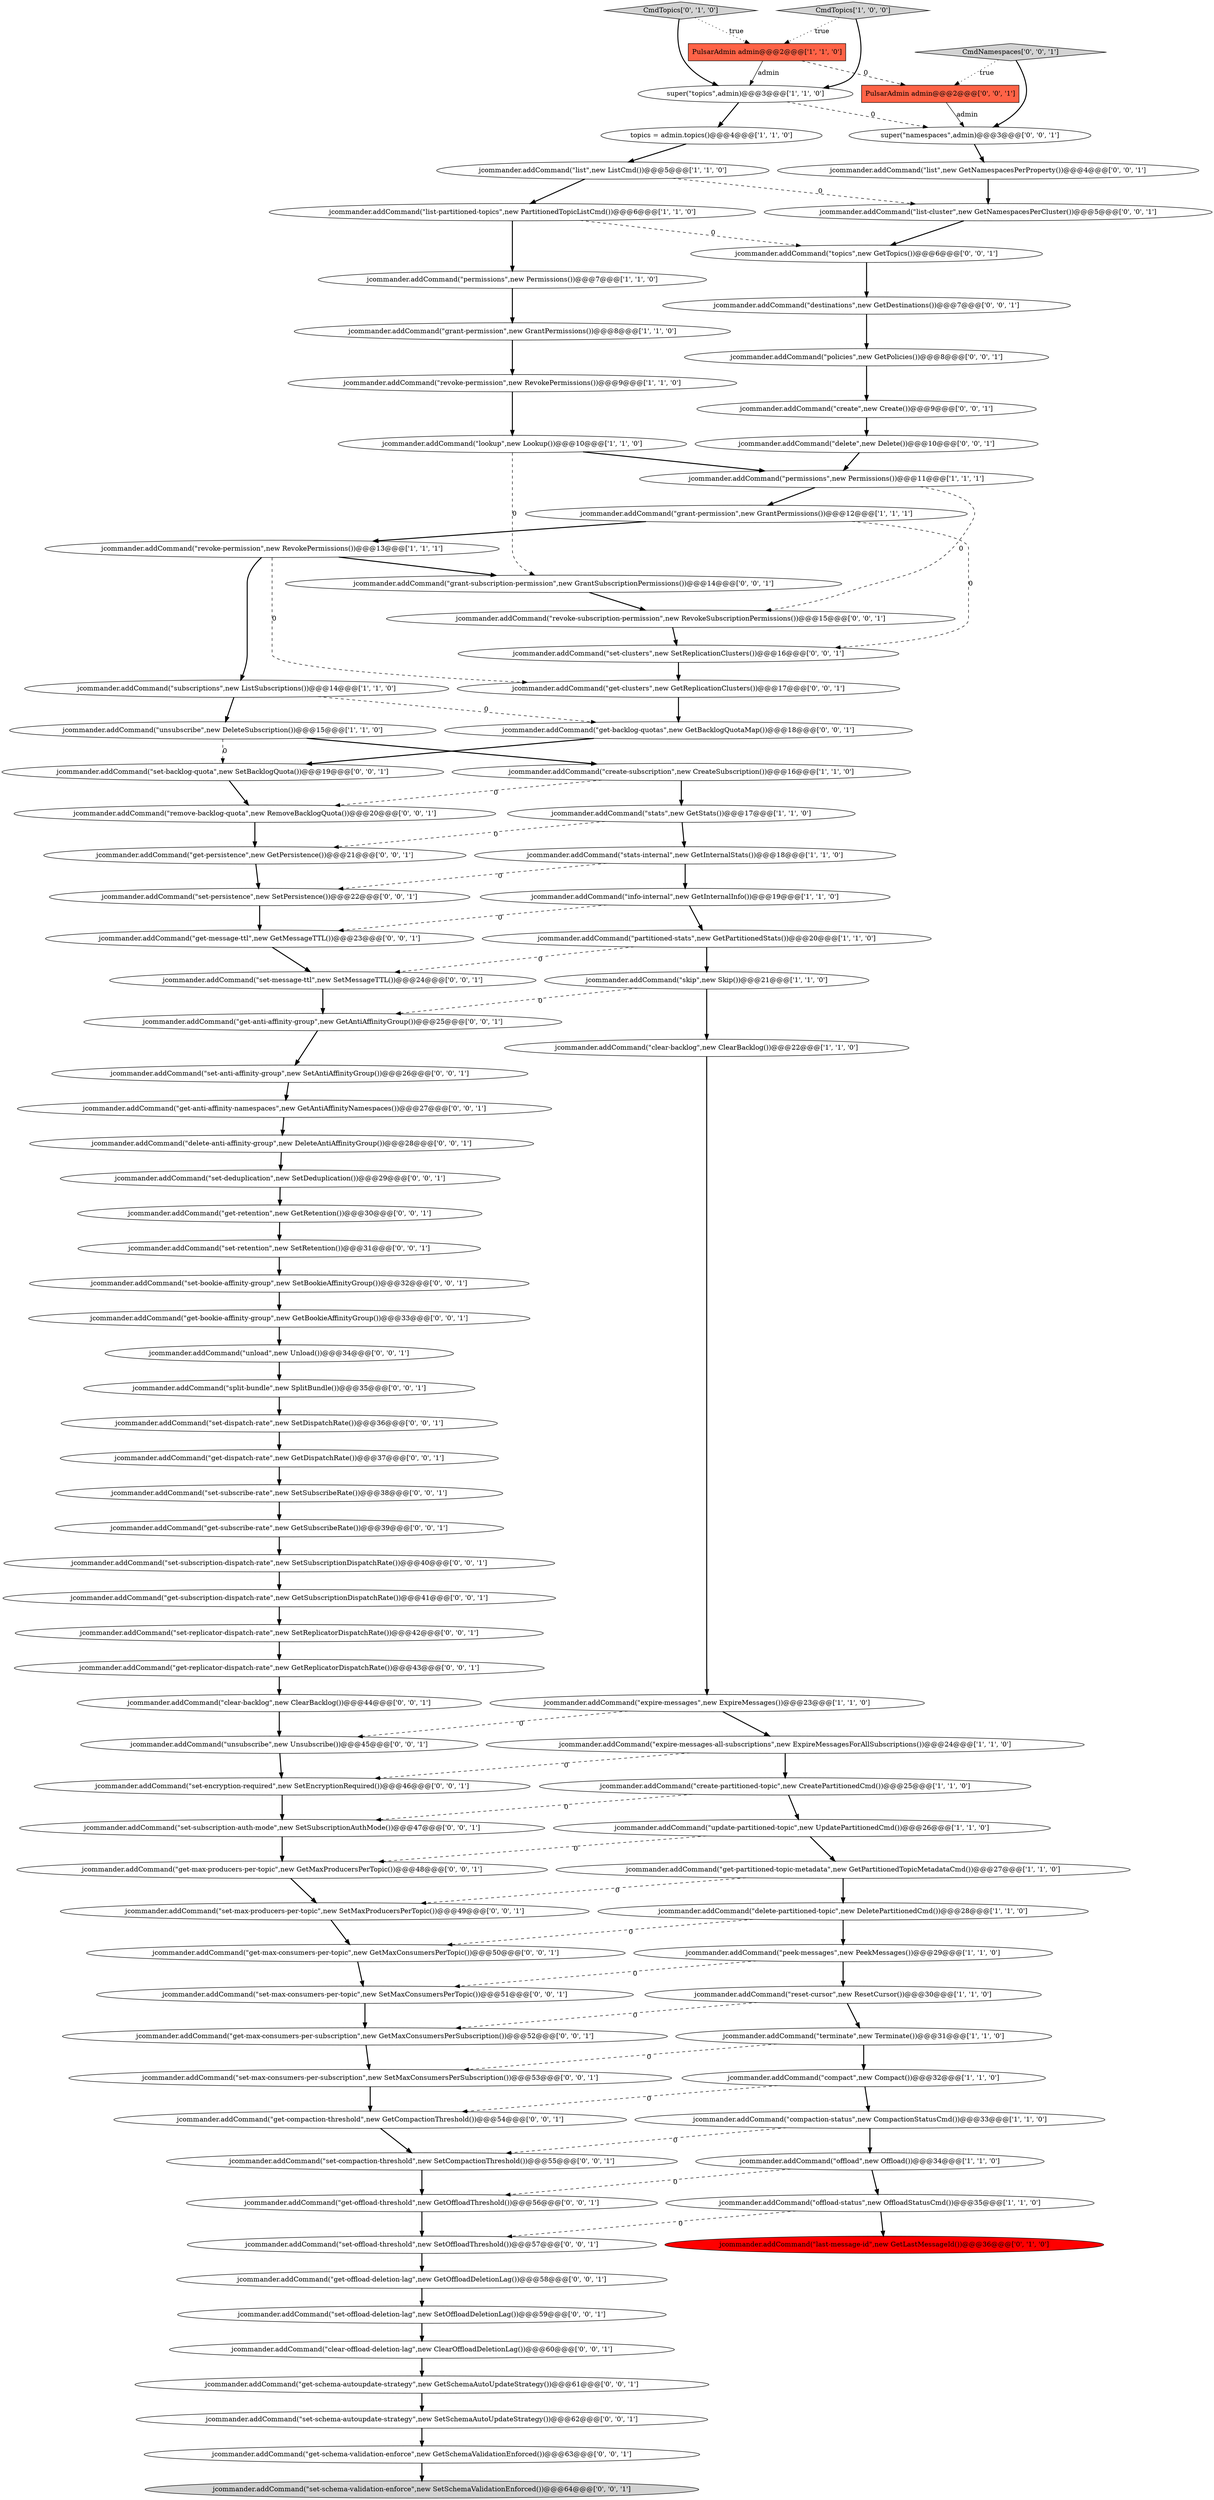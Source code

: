 digraph {
61 [style = filled, label = "CmdNamespaces['0', '0', '1']", fillcolor = lightgray, shape = diamond image = "AAA0AAABBB3BBB"];
66 [style = filled, label = "super(\"namespaces\",admin)@@@3@@@['0', '0', '1']", fillcolor = white, shape = ellipse image = "AAA0AAABBB3BBB"];
33 [style = filled, label = "jcommander.addCommand(\"compaction-status\",new CompactionStatusCmd())@@@33@@@['1', '1', '0']", fillcolor = white, shape = ellipse image = "AAA0AAABBB1BBB"];
31 [style = filled, label = "CmdTopics['1', '0', '0']", fillcolor = lightgray, shape = diamond image = "AAA0AAABBB1BBB"];
44 [style = filled, label = "jcommander.addCommand(\"set-replicator-dispatch-rate\",new SetReplicatorDispatchRate())@@@42@@@['0', '0', '1']", fillcolor = white, shape = ellipse image = "AAA0AAABBB3BBB"];
36 [style = filled, label = "CmdTopics['0', '1', '0']", fillcolor = lightgray, shape = diamond image = "AAA0AAABBB2BBB"];
49 [style = filled, label = "jcommander.addCommand(\"list\",new GetNamespacesPerProperty())@@@4@@@['0', '0', '1']", fillcolor = white, shape = ellipse image = "AAA0AAABBB3BBB"];
82 [style = filled, label = "jcommander.addCommand(\"set-max-consumers-per-topic\",new SetMaxConsumersPerTopic())@@@51@@@['0', '0', '1']", fillcolor = white, shape = ellipse image = "AAA0AAABBB3BBB"];
2 [style = filled, label = "jcommander.addCommand(\"partitioned-stats\",new GetPartitionedStats())@@@20@@@['1', '1', '0']", fillcolor = white, shape = ellipse image = "AAA0AAABBB1BBB"];
38 [style = filled, label = "jcommander.addCommand(\"get-backlog-quotas\",new GetBacklogQuotaMap())@@@18@@@['0', '0', '1']", fillcolor = white, shape = ellipse image = "AAA0AAABBB3BBB"];
54 [style = filled, label = "jcommander.addCommand(\"get-schema-validation-enforce\",new GetSchemaValidationEnforced())@@@63@@@['0', '0', '1']", fillcolor = white, shape = ellipse image = "AAA0AAABBB3BBB"];
91 [style = filled, label = "jcommander.addCommand(\"set-max-producers-per-topic\",new SetMaxProducersPerTopic())@@@49@@@['0', '0', '1']", fillcolor = white, shape = ellipse image = "AAA0AAABBB3BBB"];
16 [style = filled, label = "jcommander.addCommand(\"offload-status\",new OffloadStatusCmd())@@@35@@@['1', '1', '0']", fillcolor = white, shape = ellipse image = "AAA0AAABBB1BBB"];
92 [style = filled, label = "jcommander.addCommand(\"get-message-ttl\",new GetMessageTTL())@@@23@@@['0', '0', '1']", fillcolor = white, shape = ellipse image = "AAA0AAABBB3BBB"];
6 [style = filled, label = "topics = admin.topics()@@@4@@@['1', '1', '0']", fillcolor = white, shape = ellipse image = "AAA0AAABBB1BBB"];
64 [style = filled, label = "jcommander.addCommand(\"set-subscribe-rate\",new SetSubscribeRate())@@@38@@@['0', '0', '1']", fillcolor = white, shape = ellipse image = "AAA0AAABBB3BBB"];
89 [style = filled, label = "jcommander.addCommand(\"set-compaction-threshold\",new SetCompactionThreshold())@@@55@@@['0', '0', '1']", fillcolor = white, shape = ellipse image = "AAA0AAABBB3BBB"];
94 [style = filled, label = "jcommander.addCommand(\"split-bundle\",new SplitBundle())@@@35@@@['0', '0', '1']", fillcolor = white, shape = ellipse image = "AAA0AAABBB3BBB"];
63 [style = filled, label = "jcommander.addCommand(\"topics\",new GetTopics())@@@6@@@['0', '0', '1']", fillcolor = white, shape = ellipse image = "AAA0AAABBB3BBB"];
4 [style = filled, label = "jcommander.addCommand(\"revoke-permission\",new RevokePermissions())@@@9@@@['1', '1', '0']", fillcolor = white, shape = ellipse image = "AAA0AAABBB1BBB"];
1 [style = filled, label = "jcommander.addCommand(\"get-partitioned-topic-metadata\",new GetPartitionedTopicMetadataCmd())@@@27@@@['1', '1', '0']", fillcolor = white, shape = ellipse image = "AAA0AAABBB1BBB"];
93 [style = filled, label = "jcommander.addCommand(\"set-anti-affinity-group\",new SetAntiAffinityGroup())@@@26@@@['0', '0', '1']", fillcolor = white, shape = ellipse image = "AAA0AAABBB3BBB"];
96 [style = filled, label = "jcommander.addCommand(\"clear-backlog\",new ClearBacklog())@@@44@@@['0', '0', '1']", fillcolor = white, shape = ellipse image = "AAA0AAABBB3BBB"];
14 [style = filled, label = "jcommander.addCommand(\"reset-cursor\",new ResetCursor())@@@30@@@['1', '1', '0']", fillcolor = white, shape = ellipse image = "AAA0AAABBB1BBB"];
84 [style = filled, label = "jcommander.addCommand(\"create\",new Create())@@@9@@@['0', '0', '1']", fillcolor = white, shape = ellipse image = "AAA0AAABBB3BBB"];
21 [style = filled, label = "jcommander.addCommand(\"lookup\",new Lookup())@@@10@@@['1', '1', '0']", fillcolor = white, shape = ellipse image = "AAA0AAABBB1BBB"];
10 [style = filled, label = "jcommander.addCommand(\"permissions\",new Permissions())@@@11@@@['1', '1', '1']", fillcolor = white, shape = ellipse image = "AAA0AAABBB1BBB"];
79 [style = filled, label = "jcommander.addCommand(\"revoke-subscription-permission\",new RevokeSubscriptionPermissions())@@@15@@@['0', '0', '1']", fillcolor = white, shape = ellipse image = "AAA0AAABBB3BBB"];
13 [style = filled, label = "jcommander.addCommand(\"create-subscription\",new CreateSubscription())@@@16@@@['1', '1', '0']", fillcolor = white, shape = ellipse image = "AAA0AAABBB1BBB"];
62 [style = filled, label = "jcommander.addCommand(\"delete\",new Delete())@@@10@@@['0', '0', '1']", fillcolor = white, shape = ellipse image = "AAA0AAABBB3BBB"];
17 [style = filled, label = "jcommander.addCommand(\"peek-messages\",new PeekMessages())@@@29@@@['1', '1', '0']", fillcolor = white, shape = ellipse image = "AAA0AAABBB1BBB"];
90 [style = filled, label = "jcommander.addCommand(\"remove-backlog-quota\",new RemoveBacklogQuota())@@@20@@@['0', '0', '1']", fillcolor = white, shape = ellipse image = "AAA0AAABBB3BBB"];
39 [style = filled, label = "jcommander.addCommand(\"unload\",new Unload())@@@34@@@['0', '0', '1']", fillcolor = white, shape = ellipse image = "AAA0AAABBB3BBB"];
68 [style = filled, label = "jcommander.addCommand(\"get-anti-affinity-namespaces\",new GetAntiAffinityNamespaces())@@@27@@@['0', '0', '1']", fillcolor = white, shape = ellipse image = "AAA0AAABBB3BBB"];
41 [style = filled, label = "jcommander.addCommand(\"set-retention\",new SetRetention())@@@31@@@['0', '0', '1']", fillcolor = white, shape = ellipse image = "AAA0AAABBB3BBB"];
22 [style = filled, label = "jcommander.addCommand(\"delete-partitioned-topic\",new DeletePartitionedCmd())@@@28@@@['1', '1', '0']", fillcolor = white, shape = ellipse image = "AAA0AAABBB1BBB"];
9 [style = filled, label = "jcommander.addCommand(\"compact\",new Compact())@@@32@@@['1', '1', '0']", fillcolor = white, shape = ellipse image = "AAA0AAABBB1BBB"];
19 [style = filled, label = "jcommander.addCommand(\"offload\",new Offload())@@@34@@@['1', '1', '0']", fillcolor = white, shape = ellipse image = "AAA0AAABBB1BBB"];
42 [style = filled, label = "jcommander.addCommand(\"set-offload-deletion-lag\",new SetOffloadDeletionLag())@@@59@@@['0', '0', '1']", fillcolor = white, shape = ellipse image = "AAA0AAABBB3BBB"];
70 [style = filled, label = "jcommander.addCommand(\"set-schema-autoupdate-strategy\",new SetSchemaAutoUpdateStrategy())@@@62@@@['0', '0', '1']", fillcolor = white, shape = ellipse image = "AAA0AAABBB3BBB"];
45 [style = filled, label = "jcommander.addCommand(\"set-bookie-affinity-group\",new SetBookieAffinityGroup())@@@32@@@['0', '0', '1']", fillcolor = white, shape = ellipse image = "AAA0AAABBB3BBB"];
55 [style = filled, label = "jcommander.addCommand(\"delete-anti-affinity-group\",new DeleteAntiAffinityGroup())@@@28@@@['0', '0', '1']", fillcolor = white, shape = ellipse image = "AAA0AAABBB3BBB"];
5 [style = filled, label = "jcommander.addCommand(\"unsubscribe\",new DeleteSubscription())@@@15@@@['1', '1', '0']", fillcolor = white, shape = ellipse image = "AAA0AAABBB1BBB"];
56 [style = filled, label = "jcommander.addCommand(\"get-dispatch-rate\",new GetDispatchRate())@@@37@@@['0', '0', '1']", fillcolor = white, shape = ellipse image = "AAA0AAABBB3BBB"];
57 [style = filled, label = "jcommander.addCommand(\"get-max-consumers-per-topic\",new GetMaxConsumersPerTopic())@@@50@@@['0', '0', '1']", fillcolor = white, shape = ellipse image = "AAA0AAABBB3BBB"];
18 [style = filled, label = "jcommander.addCommand(\"expire-messages-all-subscriptions\",new ExpireMessagesForAllSubscriptions())@@@24@@@['1', '1', '0']", fillcolor = white, shape = ellipse image = "AAA0AAABBB1BBB"];
59 [style = filled, label = "jcommander.addCommand(\"destinations\",new GetDestinations())@@@7@@@['0', '0', '1']", fillcolor = white, shape = ellipse image = "AAA0AAABBB3BBB"];
25 [style = filled, label = "PulsarAdmin admin@@@2@@@['1', '1', '0']", fillcolor = tomato, shape = box image = "AAA0AAABBB1BBB"];
24 [style = filled, label = "jcommander.addCommand(\"list-partitioned-topics\",new PartitionedTopicListCmd())@@@6@@@['1', '1', '0']", fillcolor = white, shape = ellipse image = "AAA0AAABBB1BBB"];
30 [style = filled, label = "jcommander.addCommand(\"clear-backlog\",new ClearBacklog())@@@22@@@['1', '1', '0']", fillcolor = white, shape = ellipse image = "AAA0AAABBB1BBB"];
50 [style = filled, label = "jcommander.addCommand(\"set-subscription-auth-mode\",new SetSubscriptionAuthMode())@@@47@@@['0', '0', '1']", fillcolor = white, shape = ellipse image = "AAA0AAABBB3BBB"];
53 [style = filled, label = "jcommander.addCommand(\"get-max-consumers-per-subscription\",new GetMaxConsumersPerSubscription())@@@52@@@['0', '0', '1']", fillcolor = white, shape = ellipse image = "AAA0AAABBB3BBB"];
26 [style = filled, label = "jcommander.addCommand(\"update-partitioned-topic\",new UpdatePartitionedCmd())@@@26@@@['1', '1', '0']", fillcolor = white, shape = ellipse image = "AAA0AAABBB1BBB"];
77 [style = filled, label = "jcommander.addCommand(\"set-max-consumers-per-subscription\",new SetMaxConsumersPerSubscription())@@@53@@@['0', '0', '1']", fillcolor = white, shape = ellipse image = "AAA0AAABBB3BBB"];
15 [style = filled, label = "jcommander.addCommand(\"create-partitioned-topic\",new CreatePartitionedCmd())@@@25@@@['1', '1', '0']", fillcolor = white, shape = ellipse image = "AAA0AAABBB1BBB"];
76 [style = filled, label = "jcommander.addCommand(\"get-offload-deletion-lag\",new GetOffloadDeletionLag())@@@58@@@['0', '0', '1']", fillcolor = white, shape = ellipse image = "AAA0AAABBB3BBB"];
46 [style = filled, label = "jcommander.addCommand(\"grant-subscription-permission\",new GrantSubscriptionPermissions())@@@14@@@['0', '0', '1']", fillcolor = white, shape = ellipse image = "AAA0AAABBB3BBB"];
83 [style = filled, label = "jcommander.addCommand(\"set-offload-threshold\",new SetOffloadThreshold())@@@57@@@['0', '0', '1']", fillcolor = white, shape = ellipse image = "AAA0AAABBB3BBB"];
7 [style = filled, label = "super(\"topics\",admin)@@@3@@@['1', '1', '0']", fillcolor = white, shape = ellipse image = "AAA0AAABBB1BBB"];
3 [style = filled, label = "jcommander.addCommand(\"expire-messages\",new ExpireMessages())@@@23@@@['1', '1', '0']", fillcolor = white, shape = ellipse image = "AAA0AAABBB1BBB"];
23 [style = filled, label = "jcommander.addCommand(\"grant-permission\",new GrantPermissions())@@@12@@@['1', '1', '1']", fillcolor = white, shape = ellipse image = "AAA0AAABBB1BBB"];
85 [style = filled, label = "jcommander.addCommand(\"policies\",new GetPolicies())@@@8@@@['0', '0', '1']", fillcolor = white, shape = ellipse image = "AAA0AAABBB3BBB"];
11 [style = filled, label = "jcommander.addCommand(\"subscriptions\",new ListSubscriptions())@@@14@@@['1', '1', '0']", fillcolor = white, shape = ellipse image = "AAA0AAABBB1BBB"];
58 [style = filled, label = "jcommander.addCommand(\"get-max-producers-per-topic\",new GetMaxProducersPerTopic())@@@48@@@['0', '0', '1']", fillcolor = white, shape = ellipse image = "AAA0AAABBB3BBB"];
29 [style = filled, label = "jcommander.addCommand(\"list\",new ListCmd())@@@5@@@['1', '1', '0']", fillcolor = white, shape = ellipse image = "AAA0AAABBB1BBB"];
37 [style = filled, label = "jcommander.addCommand(\"get-bookie-affinity-group\",new GetBookieAffinityGroup())@@@33@@@['0', '0', '1']", fillcolor = white, shape = ellipse image = "AAA0AAABBB3BBB"];
75 [style = filled, label = "jcommander.addCommand(\"set-deduplication\",new SetDeduplication())@@@29@@@['0', '0', '1']", fillcolor = white, shape = ellipse image = "AAA0AAABBB3BBB"];
8 [style = filled, label = "jcommander.addCommand(\"stats\",new GetStats())@@@17@@@['1', '1', '0']", fillcolor = white, shape = ellipse image = "AAA0AAABBB1BBB"];
20 [style = filled, label = "jcommander.addCommand(\"stats-internal\",new GetInternalStats())@@@18@@@['1', '1', '0']", fillcolor = white, shape = ellipse image = "AAA0AAABBB1BBB"];
52 [style = filled, label = "jcommander.addCommand(\"set-clusters\",new SetReplicationClusters())@@@16@@@['0', '0', '1']", fillcolor = white, shape = ellipse image = "AAA0AAABBB3BBB"];
87 [style = filled, label = "jcommander.addCommand(\"get-replicator-dispatch-rate\",new GetReplicatorDispatchRate())@@@43@@@['0', '0', '1']", fillcolor = white, shape = ellipse image = "AAA0AAABBB3BBB"];
72 [style = filled, label = "jcommander.addCommand(\"get-retention\",new GetRetention())@@@30@@@['0', '0', '1']", fillcolor = white, shape = ellipse image = "AAA0AAABBB3BBB"];
47 [style = filled, label = "jcommander.addCommand(\"set-message-ttl\",new SetMessageTTL())@@@24@@@['0', '0', '1']", fillcolor = white, shape = ellipse image = "AAA0AAABBB3BBB"];
81 [style = filled, label = "jcommander.addCommand(\"get-compaction-threshold\",new GetCompactionThreshold())@@@54@@@['0', '0', '1']", fillcolor = white, shape = ellipse image = "AAA0AAABBB3BBB"];
95 [style = filled, label = "jcommander.addCommand(\"set-subscription-dispatch-rate\",new SetSubscriptionDispatchRate())@@@40@@@['0', '0', '1']", fillcolor = white, shape = ellipse image = "AAA0AAABBB3BBB"];
67 [style = filled, label = "jcommander.addCommand(\"set-schema-validation-enforce\",new SetSchemaValidationEnforced())@@@64@@@['0', '0', '1']", fillcolor = lightgray, shape = ellipse image = "AAA0AAABBB3BBB"];
88 [style = filled, label = "jcommander.addCommand(\"get-offload-threshold\",new GetOffloadThreshold())@@@56@@@['0', '0', '1']", fillcolor = white, shape = ellipse image = "AAA0AAABBB3BBB"];
65 [style = filled, label = "jcommander.addCommand(\"get-clusters\",new GetReplicationClusters())@@@17@@@['0', '0', '1']", fillcolor = white, shape = ellipse image = "AAA0AAABBB3BBB"];
86 [style = filled, label = "jcommander.addCommand(\"get-subscription-dispatch-rate\",new GetSubscriptionDispatchRate())@@@41@@@['0', '0', '1']", fillcolor = white, shape = ellipse image = "AAA0AAABBB3BBB"];
51 [style = filled, label = "jcommander.addCommand(\"get-anti-affinity-group\",new GetAntiAffinityGroup())@@@25@@@['0', '0', '1']", fillcolor = white, shape = ellipse image = "AAA0AAABBB3BBB"];
35 [style = filled, label = "jcommander.addCommand(\"last-message-id\",new GetLastMessageId())@@@36@@@['0', '1', '0']", fillcolor = red, shape = ellipse image = "AAA1AAABBB2BBB"];
0 [style = filled, label = "jcommander.addCommand(\"permissions\",new Permissions())@@@7@@@['1', '1', '0']", fillcolor = white, shape = ellipse image = "AAA0AAABBB1BBB"];
12 [style = filled, label = "jcommander.addCommand(\"info-internal\",new GetInternalInfo())@@@19@@@['1', '1', '0']", fillcolor = white, shape = ellipse image = "AAA0AAABBB1BBB"];
40 [style = filled, label = "jcommander.addCommand(\"set-dispatch-rate\",new SetDispatchRate())@@@36@@@['0', '0', '1']", fillcolor = white, shape = ellipse image = "AAA0AAABBB3BBB"];
78 [style = filled, label = "jcommander.addCommand(\"get-persistence\",new GetPersistence())@@@21@@@['0', '0', '1']", fillcolor = white, shape = ellipse image = "AAA0AAABBB3BBB"];
73 [style = filled, label = "jcommander.addCommand(\"set-backlog-quota\",new SetBacklogQuota())@@@19@@@['0', '0', '1']", fillcolor = white, shape = ellipse image = "AAA0AAABBB3BBB"];
74 [style = filled, label = "jcommander.addCommand(\"list-cluster\",new GetNamespacesPerCluster())@@@5@@@['0', '0', '1']", fillcolor = white, shape = ellipse image = "AAA0AAABBB3BBB"];
34 [style = filled, label = "jcommander.addCommand(\"grant-permission\",new GrantPermissions())@@@8@@@['1', '1', '0']", fillcolor = white, shape = ellipse image = "AAA0AAABBB1BBB"];
27 [style = filled, label = "jcommander.addCommand(\"revoke-permission\",new RevokePermissions())@@@13@@@['1', '1', '1']", fillcolor = white, shape = ellipse image = "AAA0AAABBB1BBB"];
60 [style = filled, label = "jcommander.addCommand(\"clear-offload-deletion-lag\",new ClearOffloadDeletionLag())@@@60@@@['0', '0', '1']", fillcolor = white, shape = ellipse image = "AAA0AAABBB3BBB"];
80 [style = filled, label = "jcommander.addCommand(\"get-subscribe-rate\",new GetSubscribeRate())@@@39@@@['0', '0', '1']", fillcolor = white, shape = ellipse image = "AAA0AAABBB3BBB"];
32 [style = filled, label = "jcommander.addCommand(\"terminate\",new Terminate())@@@31@@@['1', '1', '0']", fillcolor = white, shape = ellipse image = "AAA0AAABBB1BBB"];
48 [style = filled, label = "PulsarAdmin admin@@@2@@@['0', '0', '1']", fillcolor = tomato, shape = box image = "AAA0AAABBB3BBB"];
97 [style = filled, label = "jcommander.addCommand(\"get-schema-autoupdate-strategy\",new GetSchemaAutoUpdateStrategy())@@@61@@@['0', '0', '1']", fillcolor = white, shape = ellipse image = "AAA0AAABBB3BBB"];
28 [style = filled, label = "jcommander.addCommand(\"skip\",new Skip())@@@21@@@['1', '1', '0']", fillcolor = white, shape = ellipse image = "AAA0AAABBB1BBB"];
43 [style = filled, label = "jcommander.addCommand(\"set-persistence\",new SetPersistence())@@@22@@@['0', '0', '1']", fillcolor = white, shape = ellipse image = "AAA0AAABBB3BBB"];
69 [style = filled, label = "jcommander.addCommand(\"set-encryption-required\",new SetEncryptionRequired())@@@46@@@['0', '0', '1']", fillcolor = white, shape = ellipse image = "AAA0AAABBB3BBB"];
71 [style = filled, label = "jcommander.addCommand(\"unsubscribe\",new Unsubscribe())@@@45@@@['0', '0', '1']", fillcolor = white, shape = ellipse image = "AAA0AAABBB3BBB"];
7->66 [style = dashed, label="0"];
76->42 [style = bold, label=""];
21->10 [style = bold, label=""];
61->66 [style = bold, label=""];
64->80 [style = bold, label=""];
72->41 [style = bold, label=""];
56->64 [style = bold, label=""];
25->48 [style = dashed, label="0"];
97->70 [style = bold, label=""];
2->47 [style = dashed, label="0"];
42->60 [style = bold, label=""];
5->73 [style = dashed, label="0"];
38->73 [style = bold, label=""];
6->29 [style = bold, label=""];
3->18 [style = bold, label=""];
69->50 [style = bold, label=""];
23->52 [style = dashed, label="0"];
12->2 [style = bold, label=""];
8->20 [style = bold, label=""];
17->14 [style = bold, label=""];
26->58 [style = dashed, label="0"];
59->85 [style = bold, label=""];
47->51 [style = bold, label=""];
82->53 [style = bold, label=""];
41->45 [style = bold, label=""];
24->63 [style = dashed, label="0"];
85->84 [style = bold, label=""];
81->89 [style = bold, label=""];
2->28 [style = bold, label=""];
94->40 [style = bold, label=""];
51->93 [style = bold, label=""];
88->83 [style = bold, label=""];
73->90 [style = bold, label=""];
31->25 [style = dotted, label="true"];
28->30 [style = bold, label=""];
9->33 [style = bold, label=""];
24->0 [style = bold, label=""];
26->1 [style = bold, label=""];
17->82 [style = dashed, label="0"];
18->15 [style = bold, label=""];
74->63 [style = bold, label=""];
52->65 [style = bold, label=""];
4->21 [style = bold, label=""];
39->94 [style = bold, label=""];
92->47 [style = bold, label=""];
96->71 [style = bold, label=""];
61->48 [style = dotted, label="true"];
1->91 [style = dashed, label="0"];
15->50 [style = dashed, label="0"];
0->34 [style = bold, label=""];
44->87 [style = bold, label=""];
27->46 [style = bold, label=""];
79->52 [style = bold, label=""];
77->81 [style = bold, label=""];
70->54 [style = bold, label=""];
27->11 [style = bold, label=""];
65->38 [style = bold, label=""];
43->92 [style = bold, label=""];
7->6 [style = bold, label=""];
32->77 [style = dashed, label="0"];
10->79 [style = dashed, label="0"];
55->75 [style = bold, label=""];
27->65 [style = dashed, label="0"];
22->17 [style = bold, label=""];
13->90 [style = dashed, label="0"];
25->7 [style = solid, label="admin"];
66->49 [style = bold, label=""];
90->78 [style = bold, label=""];
21->46 [style = dashed, label="0"];
22->57 [style = dashed, label="0"];
80->95 [style = bold, label=""];
33->89 [style = dashed, label="0"];
63->59 [style = bold, label=""];
40->56 [style = bold, label=""];
50->58 [style = bold, label=""];
3->71 [style = dashed, label="0"];
12->92 [style = dashed, label="0"];
84->62 [style = bold, label=""];
58->91 [style = bold, label=""];
28->51 [style = dashed, label="0"];
31->7 [style = bold, label=""];
19->16 [style = bold, label=""];
9->81 [style = dashed, label="0"];
49->74 [style = bold, label=""];
32->9 [style = bold, label=""];
11->5 [style = bold, label=""];
46->79 [style = bold, label=""];
54->67 [style = bold, label=""];
30->3 [style = bold, label=""];
86->44 [style = bold, label=""];
10->23 [style = bold, label=""];
5->13 [style = bold, label=""];
83->76 [style = bold, label=""];
75->72 [style = bold, label=""];
57->82 [style = bold, label=""];
33->19 [style = bold, label=""];
14->32 [style = bold, label=""];
91->57 [style = bold, label=""];
20->43 [style = dashed, label="0"];
37->39 [style = bold, label=""];
53->77 [style = bold, label=""];
60->97 [style = bold, label=""];
14->53 [style = dashed, label="0"];
95->86 [style = bold, label=""];
23->27 [style = bold, label=""];
87->96 [style = bold, label=""];
18->69 [style = dashed, label="0"];
48->66 [style = solid, label="admin"];
62->10 [style = bold, label=""];
8->78 [style = dashed, label="0"];
93->68 [style = bold, label=""];
78->43 [style = bold, label=""];
71->69 [style = bold, label=""];
15->26 [style = bold, label=""];
1->22 [style = bold, label=""];
11->38 [style = dashed, label="0"];
19->88 [style = dashed, label="0"];
36->7 [style = bold, label=""];
16->83 [style = dashed, label="0"];
68->55 [style = bold, label=""];
20->12 [style = bold, label=""];
34->4 [style = bold, label=""];
45->37 [style = bold, label=""];
29->74 [style = dashed, label="0"];
16->35 [style = bold, label=""];
13->8 [style = bold, label=""];
89->88 [style = bold, label=""];
29->24 [style = bold, label=""];
36->25 [style = dotted, label="true"];
}
